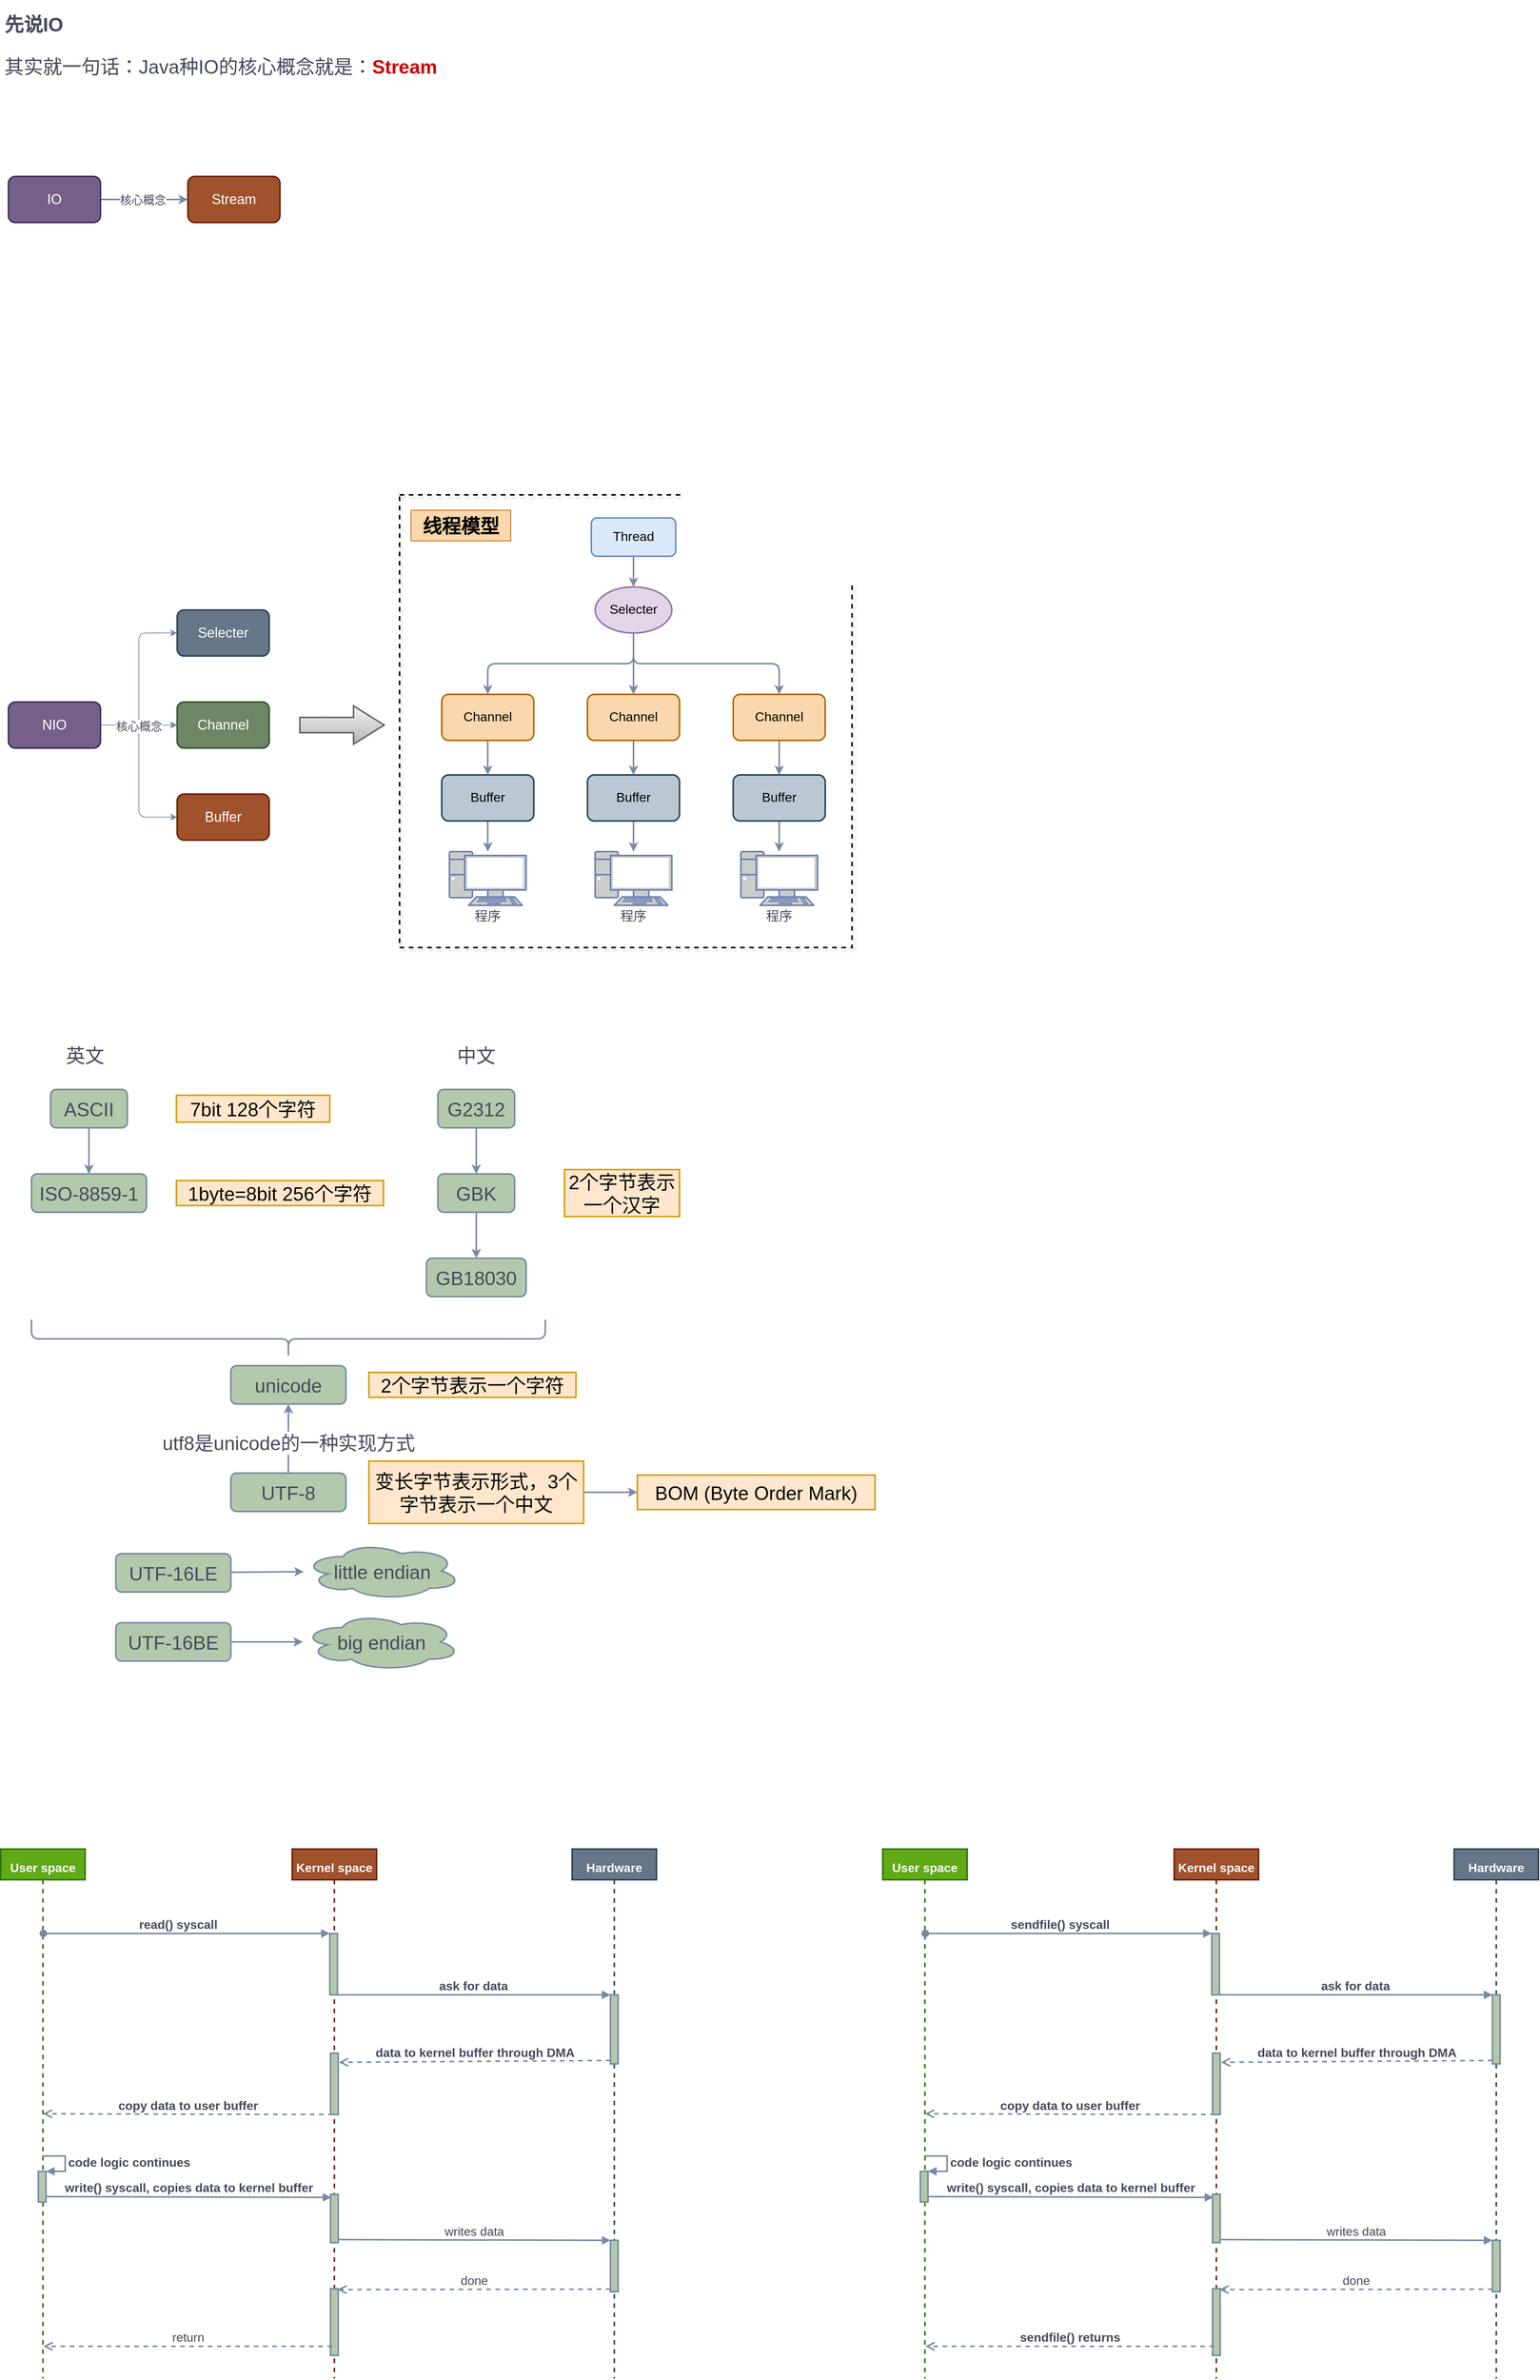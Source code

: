 <mxfile version="20.0.3" type="github">
  <diagram id="w9VmHyPrltCmEC7dtd8x" name="Page-1">
    <mxGraphModel dx="1422" dy="2042" grid="1" gridSize="10" guides="1" tooltips="1" connect="1" arrows="1" fold="1" page="1" pageScale="1" pageWidth="827" pageHeight="1169" math="0" shadow="0">
      <root>
        <mxCell id="0" />
        <mxCell id="1" parent="0" />
        <mxCell id="HTLwkOk4kgGoiY-0BRzB-1" value="&lt;h1 style=&quot;font-size: 25px;&quot;&gt;先说IO&lt;/h1&gt;&lt;p style=&quot;font-size: 25px;&quot;&gt;其实就一句话：Java种IO的核心概念就是：&lt;b style=&quot;&quot;&gt;&lt;font color=&quot;#cc0000&quot;&gt;Stream&lt;/font&gt;&lt;/b&gt;&lt;/p&gt;" style="text;html=1;strokeColor=none;fillColor=none;spacing=5;spacingTop=-20;whiteSpace=wrap;overflow=hidden;rounded=0;fontSize=25;fontColor=#46495D;" vertex="1" parent="1">
          <mxGeometry x="50" y="-50" width="650" height="130" as="geometry" />
        </mxCell>
        <mxCell id="HTLwkOk4kgGoiY-0BRzB-18" value="" style="edgeStyle=orthogonalEdgeStyle;curved=0;rounded=1;sketch=0;orthogonalLoop=1;jettySize=auto;html=1;fontColor=#46495D;strokeColor=#788AA3;fillColor=#B2C9AB;fontSize=18;fontStyle=0" edge="1" parent="1" source="HTLwkOk4kgGoiY-0BRzB-16" target="HTLwkOk4kgGoiY-0BRzB-17">
          <mxGeometry relative="1" as="geometry" />
        </mxCell>
        <mxCell id="HTLwkOk4kgGoiY-0BRzB-20" value="" style="edgeStyle=orthogonalEdgeStyle;curved=0;rounded=1;sketch=0;orthogonalLoop=1;jettySize=auto;html=1;fontColor=#46495D;strokeColor=#788AA3;fillColor=#B2C9AB;fontSize=18;fontStyle=0" edge="1" parent="1" source="HTLwkOk4kgGoiY-0BRzB-16" target="HTLwkOk4kgGoiY-0BRzB-19">
          <mxGeometry relative="1" as="geometry" />
        </mxCell>
        <mxCell id="HTLwkOk4kgGoiY-0BRzB-23" style="edgeStyle=orthogonalEdgeStyle;curved=0;rounded=1;sketch=0;orthogonalLoop=1;jettySize=auto;html=1;exitX=1;exitY=0.5;exitDx=0;exitDy=0;entryX=0;entryY=0.5;entryDx=0;entryDy=0;fontColor=#46495D;strokeColor=#788AA3;fillColor=#B2C9AB;fontSize=18;fontStyle=0" edge="1" parent="1" source="HTLwkOk4kgGoiY-0BRzB-16" target="HTLwkOk4kgGoiY-0BRzB-22">
          <mxGeometry relative="1" as="geometry" />
        </mxCell>
        <mxCell id="HTLwkOk4kgGoiY-0BRzB-24" style="edgeStyle=orthogonalEdgeStyle;curved=0;rounded=1;sketch=0;orthogonalLoop=1;jettySize=auto;html=1;exitX=1;exitY=0.5;exitDx=0;exitDy=0;entryX=0;entryY=0.5;entryDx=0;entryDy=0;fontColor=#46495D;strokeColor=#788AA3;fillColor=#B2C9AB;fontSize=18;fontStyle=0" edge="1" parent="1" source="HTLwkOk4kgGoiY-0BRzB-16" target="HTLwkOk4kgGoiY-0BRzB-21">
          <mxGeometry relative="1" as="geometry" />
        </mxCell>
        <mxCell id="HTLwkOk4kgGoiY-0BRzB-26" value="核心概念" style="edgeLabel;html=1;align=center;verticalAlign=middle;resizable=0;points=[];fontColor=#46495D;fontStyle=0;fontSize=15;" vertex="1" connectable="0" parent="HTLwkOk4kgGoiY-0BRzB-24">
          <mxGeometry x="-0.539" relative="1" as="geometry">
            <mxPoint as="offset" />
          </mxGeometry>
        </mxCell>
        <mxCell id="HTLwkOk4kgGoiY-0BRzB-16" value="NIO" style="rounded=1;whiteSpace=wrap;html=1;shadow=0;glass=0;sketch=0;fontSize=18;strokeColor=#432D57;strokeWidth=2;fillColor=#76608a;fontStyle=0;fontColor=#ffffff;" vertex="1" parent="1">
          <mxGeometry x="60" y="855" width="120" height="60" as="geometry" />
        </mxCell>
        <mxCell id="HTLwkOk4kgGoiY-0BRzB-17" value="NIO" style="rounded=1;whiteSpace=wrap;html=1;shadow=0;glass=0;sketch=0;fontSize=18;fontColor=#46495D;strokeColor=#788AA3;strokeWidth=2;fillColor=#B2C9AB;fontStyle=0" vertex="1" parent="1">
          <mxGeometry x="280" y="855" width="120" height="60" as="geometry" />
        </mxCell>
        <mxCell id="HTLwkOk4kgGoiY-0BRzB-19" value="Channel" style="whiteSpace=wrap;html=1;fontSize=18;fillColor=#6d8764;strokeColor=#3A5431;fontColor=#ffffff;rounded=1;shadow=0;glass=0;sketch=0;strokeWidth=2;fontStyle=0" vertex="1" parent="1">
          <mxGeometry x="280" y="855" width="120" height="60" as="geometry" />
        </mxCell>
        <mxCell id="HTLwkOk4kgGoiY-0BRzB-21" value="Buffer" style="whiteSpace=wrap;html=1;fontSize=18;fillColor=#a0522d;strokeColor=#6D1F00;fontColor=#ffffff;rounded=1;shadow=0;glass=0;sketch=0;strokeWidth=2;fontStyle=0" vertex="1" parent="1">
          <mxGeometry x="280" y="975" width="120" height="60" as="geometry" />
        </mxCell>
        <mxCell id="HTLwkOk4kgGoiY-0BRzB-22" value="Selecter" style="whiteSpace=wrap;html=1;fontSize=18;fillColor=#647687;strokeColor=#314354;fontColor=#ffffff;rounded=1;shadow=0;glass=0;sketch=0;strokeWidth=2;fontStyle=0" vertex="1" parent="1">
          <mxGeometry x="280" y="735" width="120" height="60" as="geometry" />
        </mxCell>
        <mxCell id="HTLwkOk4kgGoiY-0BRzB-34" style="edgeStyle=orthogonalEdgeStyle;curved=0;rounded=1;sketch=0;orthogonalLoop=1;jettySize=auto;html=1;exitX=0.5;exitY=1;exitDx=0;exitDy=0;entryX=0.5;entryY=0;entryDx=0;entryDy=0;fontColor=#46495D;strokeColor=#788AA3;fillColor=#B2C9AB;fontSize=17;strokeWidth=2;" edge="1" parent="1" source="HTLwkOk4kgGoiY-0BRzB-37" target="HTLwkOk4kgGoiY-0BRzB-30">
          <mxGeometry relative="1" as="geometry">
            <mxPoint x="875" y="795" as="sourcePoint" />
          </mxGeometry>
        </mxCell>
        <mxCell id="HTLwkOk4kgGoiY-0BRzB-35" style="edgeStyle=orthogonalEdgeStyle;curved=0;rounded=1;sketch=0;orthogonalLoop=1;jettySize=auto;html=1;exitX=0.5;exitY=1;exitDx=0;exitDy=0;entryX=0.5;entryY=0;entryDx=0;entryDy=0;fontColor=#46495D;strokeColor=#788AA3;fillColor=#B2C9AB;fontSize=17;strokeWidth=2;" edge="1" parent="1" source="HTLwkOk4kgGoiY-0BRzB-37" target="HTLwkOk4kgGoiY-0BRzB-29">
          <mxGeometry relative="1" as="geometry">
            <mxPoint x="875" y="795" as="sourcePoint" />
          </mxGeometry>
        </mxCell>
        <mxCell id="HTLwkOk4kgGoiY-0BRzB-36" style="edgeStyle=orthogonalEdgeStyle;curved=0;rounded=1;sketch=0;orthogonalLoop=1;jettySize=auto;html=1;fontColor=#46495D;strokeColor=#788AA3;fillColor=#B2C9AB;exitX=0.5;exitY=1;exitDx=0;exitDy=0;fontSize=17;strokeWidth=2;" edge="1" parent="1" source="HTLwkOk4kgGoiY-0BRzB-37" target="HTLwkOk4kgGoiY-0BRzB-28">
          <mxGeometry relative="1" as="geometry">
            <mxPoint x="875" y="755" as="sourcePoint" />
            <Array as="points">
              <mxPoint x="875" y="755" />
            </Array>
          </mxGeometry>
        </mxCell>
        <mxCell id="HTLwkOk4kgGoiY-0BRzB-39" style="edgeStyle=orthogonalEdgeStyle;curved=0;rounded=1;sketch=0;orthogonalLoop=1;jettySize=auto;html=1;exitX=0.5;exitY=1;exitDx=0;exitDy=0;entryX=0.5;entryY=0;entryDx=0;entryDy=0;fontSize=17;fontColor=#46495D;strokeColor=#788AA3;fillColor=#B2C9AB;strokeWidth=2;" edge="1" parent="1" source="HTLwkOk4kgGoiY-0BRzB-28" target="HTLwkOk4kgGoiY-0BRzB-32">
          <mxGeometry relative="1" as="geometry" />
        </mxCell>
        <mxCell id="HTLwkOk4kgGoiY-0BRzB-28" value="Channel" style="whiteSpace=wrap;html=1;fontSize=17;fillColor=#fad7ac;strokeColor=#b46504;rounded=1;shadow=0;glass=0;sketch=0;strokeWidth=2;" vertex="1" parent="1">
          <mxGeometry x="815" y="845" width="120" height="60" as="geometry" />
        </mxCell>
        <mxCell id="HTLwkOk4kgGoiY-0BRzB-40" style="edgeStyle=orthogonalEdgeStyle;curved=0;rounded=1;sketch=0;orthogonalLoop=1;jettySize=auto;html=1;exitX=0.5;exitY=1;exitDx=0;exitDy=0;entryX=0.5;entryY=0;entryDx=0;entryDy=0;fontSize=17;fontColor=#46495D;strokeColor=#788AA3;fillColor=#B2C9AB;strokeWidth=2;" edge="1" parent="1" source="HTLwkOk4kgGoiY-0BRzB-29" target="HTLwkOk4kgGoiY-0BRzB-33">
          <mxGeometry relative="1" as="geometry" />
        </mxCell>
        <mxCell id="HTLwkOk4kgGoiY-0BRzB-29" value="Channel" style="whiteSpace=wrap;html=1;fontSize=17;fillColor=#fad7ac;strokeColor=#b46504;rounded=1;shadow=0;glass=0;sketch=0;strokeWidth=2;" vertex="1" parent="1">
          <mxGeometry x="1005" y="845" width="120" height="60" as="geometry" />
        </mxCell>
        <mxCell id="HTLwkOk4kgGoiY-0BRzB-38" style="edgeStyle=orthogonalEdgeStyle;curved=0;rounded=1;sketch=0;orthogonalLoop=1;jettySize=auto;html=1;exitX=0.5;exitY=1;exitDx=0;exitDy=0;fontSize=17;fontColor=#46495D;strokeColor=#788AA3;fillColor=#B2C9AB;strokeWidth=2;" edge="1" parent="1" source="HTLwkOk4kgGoiY-0BRzB-30" target="HTLwkOk4kgGoiY-0BRzB-31">
          <mxGeometry relative="1" as="geometry" />
        </mxCell>
        <mxCell id="HTLwkOk4kgGoiY-0BRzB-30" value="Channel" style="whiteSpace=wrap;html=1;fontSize=17;fillColor=#fad7ac;strokeColor=#b46504;rounded=1;shadow=0;glass=0;sketch=0;strokeWidth=2;" vertex="1" parent="1">
          <mxGeometry x="625" y="845" width="120" height="60" as="geometry" />
        </mxCell>
        <mxCell id="HTLwkOk4kgGoiY-0BRzB-44" value="" style="edgeStyle=orthogonalEdgeStyle;curved=0;rounded=1;sketch=0;orthogonalLoop=1;jettySize=auto;html=1;fontSize=17;fontColor=#46495D;strokeColor=#788AA3;strokeWidth=2;fillColor=#B2C9AB;" edge="1" parent="1" source="HTLwkOk4kgGoiY-0BRzB-31" target="HTLwkOk4kgGoiY-0BRzB-43">
          <mxGeometry relative="1" as="geometry" />
        </mxCell>
        <mxCell id="HTLwkOk4kgGoiY-0BRzB-31" value="Buffer" style="whiteSpace=wrap;html=1;fontSize=17;fillColor=#bac8d3;strokeColor=#23445d;rounded=1;shadow=0;glass=0;sketch=0;strokeWidth=2;" vertex="1" parent="1">
          <mxGeometry x="625" y="950" width="120" height="60" as="geometry" />
        </mxCell>
        <mxCell id="HTLwkOk4kgGoiY-0BRzB-47" value="" style="edgeStyle=orthogonalEdgeStyle;curved=0;rounded=1;sketch=0;orthogonalLoop=1;jettySize=auto;html=1;fontSize=17;fontColor=#46495D;strokeColor=#788AA3;strokeWidth=2;fillColor=#B2C9AB;" edge="1" parent="1" source="HTLwkOk4kgGoiY-0BRzB-32" target="HTLwkOk4kgGoiY-0BRzB-45">
          <mxGeometry relative="1" as="geometry" />
        </mxCell>
        <mxCell id="HTLwkOk4kgGoiY-0BRzB-32" value="Buffer" style="whiteSpace=wrap;html=1;fontSize=17;fillColor=#bac8d3;strokeColor=#23445d;rounded=1;shadow=0;glass=0;sketch=0;strokeWidth=2;" vertex="1" parent="1">
          <mxGeometry x="815" y="950" width="120" height="60" as="geometry" />
        </mxCell>
        <mxCell id="HTLwkOk4kgGoiY-0BRzB-48" value="" style="edgeStyle=orthogonalEdgeStyle;curved=0;rounded=1;sketch=0;orthogonalLoop=1;jettySize=auto;html=1;fontSize=17;fontColor=#46495D;strokeColor=#788AA3;strokeWidth=2;fillColor=#B2C9AB;" edge="1" parent="1" source="HTLwkOk4kgGoiY-0BRzB-33" target="HTLwkOk4kgGoiY-0BRzB-46">
          <mxGeometry relative="1" as="geometry" />
        </mxCell>
        <mxCell id="HTLwkOk4kgGoiY-0BRzB-33" value="Buffer" style="whiteSpace=wrap;html=1;fontSize=17;fillColor=#bac8d3;strokeColor=#23445d;rounded=1;shadow=0;glass=0;sketch=0;strokeWidth=2;" vertex="1" parent="1">
          <mxGeometry x="1005" y="950" width="120" height="60" as="geometry" />
        </mxCell>
        <mxCell id="HTLwkOk4kgGoiY-0BRzB-37" value="Selecter" style="ellipse;whiteSpace=wrap;html=1;rounded=0;sketch=0;strokeColor=#9673a6;fillColor=#e1d5e7;fontSize=17;fontStyle=0;strokeWidth=2;" vertex="1" parent="1">
          <mxGeometry x="825" y="705" width="100" height="60" as="geometry" />
        </mxCell>
        <mxCell id="HTLwkOk4kgGoiY-0BRzB-42" value="" style="edgeStyle=orthogonalEdgeStyle;curved=0;rounded=1;sketch=0;orthogonalLoop=1;jettySize=auto;html=1;fontSize=17;fontColor=#46495D;strokeColor=#788AA3;fillColor=#B2C9AB;strokeWidth=2;" edge="1" parent="1" source="HTLwkOk4kgGoiY-0BRzB-41" target="HTLwkOk4kgGoiY-0BRzB-37">
          <mxGeometry relative="1" as="geometry" />
        </mxCell>
        <mxCell id="HTLwkOk4kgGoiY-0BRzB-41" value="Thread" style="whiteSpace=wrap;html=1;fontSize=17;fillColor=#dae8fc;strokeColor=#6c8ebf;rounded=1;shadow=0;glass=0;sketch=0;strokeWidth=2;" vertex="1" parent="1">
          <mxGeometry x="820" y="615" width="110" height="50" as="geometry" />
        </mxCell>
        <mxCell id="HTLwkOk4kgGoiY-0BRzB-43" value="" style="fontColor=#0066CC;verticalAlign=top;verticalLabelPosition=bottom;labelPosition=center;align=center;html=1;outlineConnect=0;fillColor=#CCCCCC;strokeColor=#6881B3;gradientColor=none;gradientDirection=north;strokeWidth=2;shape=mxgraph.networks.pc;rounded=0;sketch=0;fontSize=17;" vertex="1" parent="1">
          <mxGeometry x="635" y="1050" width="100" height="70" as="geometry" />
        </mxCell>
        <mxCell id="HTLwkOk4kgGoiY-0BRzB-45" value="" style="fontColor=#0066CC;verticalAlign=top;verticalLabelPosition=bottom;labelPosition=center;align=center;html=1;outlineConnect=0;fillColor=#CCCCCC;strokeColor=#6881B3;gradientColor=none;gradientDirection=north;strokeWidth=2;shape=mxgraph.networks.pc;rounded=0;sketch=0;fontSize=17;" vertex="1" parent="1">
          <mxGeometry x="825" y="1050" width="100" height="70" as="geometry" />
        </mxCell>
        <mxCell id="HTLwkOk4kgGoiY-0BRzB-46" value="" style="fontColor=#0066CC;verticalAlign=top;verticalLabelPosition=bottom;labelPosition=center;align=center;html=1;outlineConnect=0;fillColor=#CCCCCC;strokeColor=#6881B3;gradientColor=none;gradientDirection=north;strokeWidth=2;shape=mxgraph.networks.pc;rounded=0;sketch=0;fontSize=17;" vertex="1" parent="1">
          <mxGeometry x="1015" y="1050" width="100" height="70" as="geometry" />
        </mxCell>
        <mxCell id="HTLwkOk4kgGoiY-0BRzB-49" value="程序" style="text;html=1;strokeColor=none;fillColor=none;align=center;verticalAlign=middle;whiteSpace=wrap;rounded=0;sketch=0;fontSize=17;fontColor=#46495D;" vertex="1" parent="1">
          <mxGeometry x="655" y="1120" width="60" height="30" as="geometry" />
        </mxCell>
        <mxCell id="HTLwkOk4kgGoiY-0BRzB-50" value="程序" style="text;html=1;strokeColor=none;fillColor=none;align=center;verticalAlign=middle;whiteSpace=wrap;rounded=0;sketch=0;fontSize=17;fontColor=#46495D;" vertex="1" parent="1">
          <mxGeometry x="845" y="1120" width="60" height="30" as="geometry" />
        </mxCell>
        <mxCell id="HTLwkOk4kgGoiY-0BRzB-51" value="程序" style="text;html=1;strokeColor=none;fillColor=none;align=center;verticalAlign=middle;whiteSpace=wrap;rounded=0;sketch=0;fontSize=17;fontColor=#46495D;" vertex="1" parent="1">
          <mxGeometry x="1035" y="1120" width="60" height="30" as="geometry" />
        </mxCell>
        <mxCell id="HTLwkOk4kgGoiY-0BRzB-55" value="" style="edgeStyle=orthogonalEdgeStyle;curved=0;rounded=1;sketch=0;orthogonalLoop=1;jettySize=auto;html=1;fontSize=15;fontColor=#46495D;strokeColor=#788AA3;strokeWidth=2;fillColor=#B2C9AB;" edge="1" parent="1" source="HTLwkOk4kgGoiY-0BRzB-52" target="HTLwkOk4kgGoiY-0BRzB-54">
          <mxGeometry relative="1" as="geometry" />
        </mxCell>
        <mxCell id="HTLwkOk4kgGoiY-0BRzB-56" value="核心概念" style="edgeLabel;html=1;align=center;verticalAlign=middle;resizable=0;points=[];fontSize=15;fontColor=#46495D;" vertex="1" connectable="0" parent="HTLwkOk4kgGoiY-0BRzB-55">
          <mxGeometry x="-0.26" y="2" relative="1" as="geometry">
            <mxPoint x="13" y="2" as="offset" />
          </mxGeometry>
        </mxCell>
        <mxCell id="HTLwkOk4kgGoiY-0BRzB-52" value="IO" style="rounded=1;whiteSpace=wrap;html=1;shadow=0;glass=0;sketch=0;fontSize=18;strokeColor=#432D57;strokeWidth=2;fillColor=#76608a;fontStyle=0;fontColor=#ffffff;" vertex="1" parent="1">
          <mxGeometry x="60" y="170" width="120" height="60" as="geometry" />
        </mxCell>
        <mxCell id="HTLwkOk4kgGoiY-0BRzB-54" value="Stream" style="rounded=1;whiteSpace=wrap;html=1;shadow=0;glass=0;sketch=0;fontSize=18;strokeColor=#6D1F00;strokeWidth=2;fillColor=#a0522d;fontStyle=0;fontColor=#ffffff;" vertex="1" parent="1">
          <mxGeometry x="294" y="170" width="120" height="60" as="geometry" />
        </mxCell>
        <mxCell id="HTLwkOk4kgGoiY-0BRzB-57" value="" style="whiteSpace=wrap;html=1;aspect=fixed;rounded=0;sketch=0;fontSize=15;strokeWidth=2;fillColor=none;shadow=1;dashed=1;" vertex="1" parent="1">
          <mxGeometry x="570" y="585" width="590" height="590" as="geometry" />
        </mxCell>
        <mxCell id="HTLwkOk4kgGoiY-0BRzB-58" value="线程模型" style="text;html=1;strokeColor=#b46504;fillColor=#fad7ac;align=center;verticalAlign=middle;whiteSpace=wrap;rounded=0;shadow=0;sketch=0;fontSize=25;fontStyle=1" vertex="1" parent="1">
          <mxGeometry x="585" y="605" width="130" height="40" as="geometry" />
        </mxCell>
        <mxCell id="HTLwkOk4kgGoiY-0BRzB-61" value="" style="verticalLabelPosition=bottom;verticalAlign=top;html=1;strokeWidth=2;shape=mxgraph.arrows2.arrow;dy=0.6;dx=40;notch=0;rounded=0;shadow=0;sketch=0;fontSize=25;fillColor=#f5f5f5;strokeColor=#666666;gradientColor=#b3b3b3;" vertex="1" parent="1">
          <mxGeometry x="440" y="860" width="110" height="50" as="geometry" />
        </mxCell>
        <mxCell id="HTLwkOk4kgGoiY-0BRzB-66" value="" style="edgeStyle=none;rounded=1;sketch=0;orthogonalLoop=1;jettySize=auto;html=1;fontSize=25;fontColor=#46495D;strokeColor=#788AA3;strokeWidth=2;fillColor=#B2C9AB;" edge="1" parent="1" source="HTLwkOk4kgGoiY-0BRzB-64" target="HTLwkOk4kgGoiY-0BRzB-65">
          <mxGeometry relative="1" as="geometry" />
        </mxCell>
        <mxCell id="HTLwkOk4kgGoiY-0BRzB-64" value="ASCII" style="rounded=1;whiteSpace=wrap;html=1;shadow=0;sketch=0;fontSize=25;fontColor=#46495D;strokeColor=#788AA3;strokeWidth=2;fillColor=#B2C9AB;" vertex="1" parent="1">
          <mxGeometry x="115" y="1360" width="100" height="50" as="geometry" />
        </mxCell>
        <mxCell id="HTLwkOk4kgGoiY-0BRzB-65" value="ISO-8859-1" style="rounded=1;whiteSpace=wrap;html=1;shadow=0;sketch=0;fontSize=25;fontColor=#46495D;strokeColor=#788AA3;strokeWidth=2;fillColor=#B2C9AB;" vertex="1" parent="1">
          <mxGeometry x="90" y="1470" width="150" height="50" as="geometry" />
        </mxCell>
        <mxCell id="HTLwkOk4kgGoiY-0BRzB-68" value="7bit 128个字符" style="rounded=0;whiteSpace=wrap;html=1;shadow=0;sketch=0;fontSize=25;strokeColor=#d79b00;strokeWidth=2;fillColor=#ffe6cc;" vertex="1" parent="1">
          <mxGeometry x="279" y="1367.5" width="200" height="35" as="geometry" />
        </mxCell>
        <mxCell id="HTLwkOk4kgGoiY-0BRzB-69" value="1byte=8bit&amp;nbsp;256个字符" style="rounded=0;whiteSpace=wrap;html=1;shadow=0;sketch=0;fontSize=25;strokeColor=#d79b00;strokeWidth=2;fillColor=#ffe6cc;" vertex="1" parent="1">
          <mxGeometry x="279" y="1478.75" width="270" height="32.5" as="geometry" />
        </mxCell>
        <mxCell id="HTLwkOk4kgGoiY-0BRzB-72" value="" style="edgeStyle=none;rounded=1;sketch=0;orthogonalLoop=1;jettySize=auto;html=1;fontSize=25;fontColor=#46495D;strokeColor=#788AA3;strokeWidth=2;fillColor=#B2C9AB;" edge="1" parent="1" source="HTLwkOk4kgGoiY-0BRzB-70" target="HTLwkOk4kgGoiY-0BRzB-71">
          <mxGeometry relative="1" as="geometry" />
        </mxCell>
        <mxCell id="HTLwkOk4kgGoiY-0BRzB-70" value="G2312" style="rounded=1;whiteSpace=wrap;html=1;shadow=0;sketch=0;fontSize=25;fontColor=#46495D;strokeColor=#788AA3;strokeWidth=2;fillColor=#B2C9AB;" vertex="1" parent="1">
          <mxGeometry x="620" y="1360" width="100" height="50" as="geometry" />
        </mxCell>
        <mxCell id="HTLwkOk4kgGoiY-0BRzB-74" value="" style="edgeStyle=none;rounded=1;sketch=0;orthogonalLoop=1;jettySize=auto;html=1;fontSize=25;fontColor=#46495D;strokeColor=#788AA3;strokeWidth=2;fillColor=#B2C9AB;" edge="1" parent="1" source="HTLwkOk4kgGoiY-0BRzB-71" target="HTLwkOk4kgGoiY-0BRzB-73">
          <mxGeometry relative="1" as="geometry" />
        </mxCell>
        <mxCell id="HTLwkOk4kgGoiY-0BRzB-71" value="GBK" style="rounded=1;whiteSpace=wrap;html=1;shadow=0;sketch=0;fontSize=25;fontColor=#46495D;strokeColor=#788AA3;strokeWidth=2;fillColor=#B2C9AB;" vertex="1" parent="1">
          <mxGeometry x="620" y="1470" width="100" height="50" as="geometry" />
        </mxCell>
        <mxCell id="HTLwkOk4kgGoiY-0BRzB-73" value="GB18030" style="rounded=1;whiteSpace=wrap;html=1;shadow=0;sketch=0;fontSize=25;fontColor=#46495D;strokeColor=#788AA3;strokeWidth=2;fillColor=#B2C9AB;" vertex="1" parent="1">
          <mxGeometry x="605" y="1580" width="130" height="50" as="geometry" />
        </mxCell>
        <mxCell id="HTLwkOk4kgGoiY-0BRzB-75" value="英文" style="text;html=1;strokeColor=none;fillColor=none;align=center;verticalAlign=middle;whiteSpace=wrap;rounded=0;shadow=0;sketch=0;fontSize=25;fontColor=#46495D;" vertex="1" parent="1">
          <mxGeometry x="130" y="1300" width="60" height="30" as="geometry" />
        </mxCell>
        <mxCell id="HTLwkOk4kgGoiY-0BRzB-76" value="中文" style="text;html=1;strokeColor=none;fillColor=none;align=center;verticalAlign=middle;whiteSpace=wrap;rounded=0;shadow=0;sketch=0;fontSize=25;fontColor=#46495D;" vertex="1" parent="1">
          <mxGeometry x="640" y="1300" width="60" height="30" as="geometry" />
        </mxCell>
        <mxCell id="HTLwkOk4kgGoiY-0BRzB-77" value="2个字节表示一个汉字" style="rounded=0;whiteSpace=wrap;html=1;shadow=0;sketch=0;fontSize=25;strokeColor=#d79b00;strokeWidth=2;fillColor=#ffe6cc;" vertex="1" parent="1">
          <mxGeometry x="785" y="1464.38" width="150" height="61.25" as="geometry" />
        </mxCell>
        <mxCell id="HTLwkOk4kgGoiY-0BRzB-78" value="" style="shape=curlyBracket;whiteSpace=wrap;html=1;rounded=1;flipH=1;shadow=0;sketch=0;fontSize=25;fontColor=#46495D;strokeColor=#788AA3;strokeWidth=2;fillColor=#B2C9AB;rotation=90;size=0.5;" vertex="1" parent="1">
          <mxGeometry x="400" y="1350" width="50" height="670" as="geometry" />
        </mxCell>
        <mxCell id="HTLwkOk4kgGoiY-0BRzB-79" value="unicode" style="rounded=1;whiteSpace=wrap;html=1;shadow=0;sketch=0;fontSize=25;fontColor=#46495D;strokeColor=#788AA3;strokeWidth=2;fillColor=#B2C9AB;" vertex="1" parent="1">
          <mxGeometry x="350" y="1720" width="150" height="50" as="geometry" />
        </mxCell>
        <mxCell id="HTLwkOk4kgGoiY-0BRzB-80" value="2个字节表示一个字符" style="rounded=0;whiteSpace=wrap;html=1;shadow=0;sketch=0;fontSize=25;strokeColor=#d79b00;strokeWidth=2;fillColor=#ffe6cc;" vertex="1" parent="1">
          <mxGeometry x="530" y="1728.75" width="270" height="32.5" as="geometry" />
        </mxCell>
        <mxCell id="HTLwkOk4kgGoiY-0BRzB-82" value="" style="edgeStyle=none;rounded=1;sketch=0;orthogonalLoop=1;jettySize=auto;html=1;fontSize=25;fontColor=#46495D;strokeColor=#788AA3;strokeWidth=2;fillColor=#B2C9AB;" edge="1" parent="1" source="HTLwkOk4kgGoiY-0BRzB-81" target="HTLwkOk4kgGoiY-0BRzB-79">
          <mxGeometry relative="1" as="geometry" />
        </mxCell>
        <mxCell id="HTLwkOk4kgGoiY-0BRzB-83" value="utf8是unicode的一种实现方式" style="edgeLabel;html=1;align=center;verticalAlign=middle;resizable=0;points=[];fontSize=25;fontColor=#46495D;" vertex="1" connectable="0" parent="HTLwkOk4kgGoiY-0BRzB-82">
          <mxGeometry x="-0.286" y="2" relative="1" as="geometry">
            <mxPoint x="2" y="-8" as="offset" />
          </mxGeometry>
        </mxCell>
        <mxCell id="HTLwkOk4kgGoiY-0BRzB-81" value="UTF-8" style="rounded=1;whiteSpace=wrap;html=1;shadow=0;sketch=0;fontSize=25;fontColor=#46495D;strokeColor=#788AA3;strokeWidth=2;fillColor=#B2C9AB;" vertex="1" parent="1">
          <mxGeometry x="350" y="1860" width="150" height="50" as="geometry" />
        </mxCell>
        <mxCell id="HTLwkOk4kgGoiY-0BRzB-87" value="" style="edgeStyle=none;rounded=1;sketch=0;orthogonalLoop=1;jettySize=auto;html=1;fontSize=25;fontColor=#46495D;strokeColor=#788AA3;strokeWidth=2;fillColor=#B2C9AB;" edge="1" parent="1" source="HTLwkOk4kgGoiY-0BRzB-84" target="HTLwkOk4kgGoiY-0BRzB-86">
          <mxGeometry relative="1" as="geometry" />
        </mxCell>
        <mxCell id="HTLwkOk4kgGoiY-0BRzB-84" value="UTF-16LE" style="rounded=1;whiteSpace=wrap;html=1;shadow=0;sketch=0;fontSize=25;fontColor=#46495D;strokeColor=#788AA3;strokeWidth=2;fillColor=#B2C9AB;" vertex="1" parent="1">
          <mxGeometry x="200" y="1965" width="150" height="50" as="geometry" />
        </mxCell>
        <mxCell id="HTLwkOk4kgGoiY-0BRzB-89" value="" style="edgeStyle=none;rounded=1;sketch=0;orthogonalLoop=1;jettySize=auto;html=1;fontSize=25;fontColor=#46495D;strokeColor=#788AA3;strokeWidth=2;fillColor=#B2C9AB;" edge="1" parent="1" source="HTLwkOk4kgGoiY-0BRzB-85" target="HTLwkOk4kgGoiY-0BRzB-88">
          <mxGeometry relative="1" as="geometry" />
        </mxCell>
        <mxCell id="HTLwkOk4kgGoiY-0BRzB-85" value="UTF-16BE" style="rounded=1;whiteSpace=wrap;html=1;shadow=0;sketch=0;fontSize=25;fontColor=#46495D;strokeColor=#788AA3;strokeWidth=2;fillColor=#B2C9AB;" vertex="1" parent="1">
          <mxGeometry x="200" y="2055" width="150" height="50" as="geometry" />
        </mxCell>
        <mxCell id="HTLwkOk4kgGoiY-0BRzB-86" value="little endian" style="ellipse;shape=cloud;whiteSpace=wrap;html=1;fontSize=25;fillColor=#B2C9AB;strokeColor=#788AA3;fontColor=#46495D;rounded=1;shadow=0;sketch=0;strokeWidth=2;" vertex="1" parent="1">
          <mxGeometry x="445" y="1950" width="205" height="75" as="geometry" />
        </mxCell>
        <mxCell id="HTLwkOk4kgGoiY-0BRzB-88" value="big endian" style="ellipse;shape=cloud;whiteSpace=wrap;html=1;fontSize=25;fillColor=#B2C9AB;strokeColor=#788AA3;fontColor=#46495D;rounded=1;shadow=0;sketch=0;strokeWidth=2;" vertex="1" parent="1">
          <mxGeometry x="444" y="2042.5" width="205" height="75" as="geometry" />
        </mxCell>
        <mxCell id="HTLwkOk4kgGoiY-0BRzB-94" value="" style="edgeStyle=none;rounded=1;sketch=0;orthogonalLoop=1;jettySize=auto;html=1;fontSize=25;fontColor=#46495D;strokeColor=#788AA3;strokeWidth=2;fillColor=#B2C9AB;" edge="1" parent="1" source="HTLwkOk4kgGoiY-0BRzB-92" target="HTLwkOk4kgGoiY-0BRzB-93">
          <mxGeometry relative="1" as="geometry" />
        </mxCell>
        <mxCell id="HTLwkOk4kgGoiY-0BRzB-92" value="变长字节表示形式，3个字节表示一个中文" style="rounded=0;whiteSpace=wrap;html=1;shadow=0;sketch=0;fontSize=25;strokeColor=#d79b00;strokeWidth=2;fillColor=#ffe6cc;" vertex="1" parent="1">
          <mxGeometry x="530" y="1844.38" width="280" height="81.25" as="geometry" />
        </mxCell>
        <mxCell id="HTLwkOk4kgGoiY-0BRzB-93" value="BOM (Byte Order Mark)" style="whiteSpace=wrap;html=1;fontSize=25;fillColor=#ffe6cc;strokeColor=#d79b00;rounded=0;shadow=0;sketch=0;strokeWidth=2;" vertex="1" parent="1">
          <mxGeometry x="880" y="1862.5" width="310" height="44.99" as="geometry" />
        </mxCell>
        <mxCell id="HTLwkOk4kgGoiY-0BRzB-95" value="&lt;font style=&quot;font-size: 16px;&quot;&gt;&lt;b&gt;User&amp;nbsp;space&lt;/b&gt;&lt;/font&gt;" style="shape=umlLifeline;perimeter=lifelinePerimeter;whiteSpace=wrap;html=1;container=1;collapsible=0;recursiveResize=0;outlineConnect=0;rounded=0;shadow=0;sketch=0;fontSize=25;fontColor=#ffffff;strokeColor=#2D7600;strokeWidth=2;fillColor=#60a917;align=center;" vertex="1" parent="1">
          <mxGeometry x="50" y="2350" width="110" height="690" as="geometry" />
        </mxCell>
        <mxCell id="HTLwkOk4kgGoiY-0BRzB-117" value="" style="html=1;points=[];perimeter=orthogonalPerimeter;rounded=0;shadow=0;sketch=0;fontSize=16;fontColor=#46495D;strokeColor=#788AA3;strokeWidth=2;fillColor=#B2C9AB;" vertex="1" parent="HTLwkOk4kgGoiY-0BRzB-95">
          <mxGeometry x="49" y="420" width="10" height="40" as="geometry" />
        </mxCell>
        <mxCell id="HTLwkOk4kgGoiY-0BRzB-118" value="&lt;b&gt;code logic continues&lt;/b&gt;" style="edgeStyle=orthogonalEdgeStyle;html=1;align=left;spacingLeft=2;endArrow=block;rounded=0;entryX=1;entryY=0;sketch=0;fontSize=16;fontColor=#46495D;strokeColor=#788AA3;strokeWidth=2;fillColor=#B2C9AB;" edge="1" parent="HTLwkOk4kgGoiY-0BRzB-95">
          <mxGeometry relative="1" as="geometry">
            <mxPoint x="54" y="400" as="sourcePoint" />
            <Array as="points">
              <mxPoint x="84" y="400" />
            </Array>
            <mxPoint x="59" y="420" as="targetPoint" />
          </mxGeometry>
        </mxCell>
        <mxCell id="HTLwkOk4kgGoiY-0BRzB-96" value="&lt;font style=&quot;font-size: 16px;&quot;&gt;&lt;b&gt;Kernel space&lt;/b&gt;&lt;/font&gt;" style="shape=umlLifeline;perimeter=lifelinePerimeter;whiteSpace=wrap;html=1;container=1;collapsible=0;recursiveResize=0;outlineConnect=0;rounded=0;shadow=0;sketch=0;fontSize=25;fontColor=#ffffff;strokeColor=#6D1F00;strokeWidth=2;fillColor=#a0522d;align=center;" vertex="1" parent="1">
          <mxGeometry x="430" y="2350" width="110" height="690" as="geometry" />
        </mxCell>
        <mxCell id="HTLwkOk4kgGoiY-0BRzB-98" value="" style="html=1;points=[];perimeter=orthogonalPerimeter;rounded=0;shadow=0;sketch=0;fontSize=16;fontColor=#46495D;strokeColor=#788AA3;strokeWidth=2;fillColor=#B2C9AB;" vertex="1" parent="HTLwkOk4kgGoiY-0BRzB-96">
          <mxGeometry x="49" y="110" width="10" height="80" as="geometry" />
        </mxCell>
        <mxCell id="HTLwkOk4kgGoiY-0BRzB-112" value="" style="html=1;points=[];perimeter=orthogonalPerimeter;rounded=0;shadow=0;sketch=0;fontSize=16;fontColor=#46495D;strokeColor=#788AA3;strokeWidth=2;fillColor=#B2C9AB;" vertex="1" parent="HTLwkOk4kgGoiY-0BRzB-96">
          <mxGeometry x="50" y="266" width="10" height="80" as="geometry" />
        </mxCell>
        <mxCell id="HTLwkOk4kgGoiY-0BRzB-121" value="" style="html=1;points=[];perimeter=orthogonalPerimeter;rounded=0;shadow=0;sketch=0;fontSize=16;fontColor=#46495D;strokeColor=#788AA3;strokeWidth=2;fillColor=#B2C9AB;" vertex="1" parent="HTLwkOk4kgGoiY-0BRzB-96">
          <mxGeometry x="50" y="450" width="10" height="63" as="geometry" />
        </mxCell>
        <mxCell id="HTLwkOk4kgGoiY-0BRzB-125" value="" style="html=1;points=[];perimeter=orthogonalPerimeter;rounded=0;shadow=0;sketch=0;fontSize=16;fontColor=#46495D;strokeColor=#788AA3;strokeWidth=2;fillColor=#B2C9AB;" vertex="1" parent="HTLwkOk4kgGoiY-0BRzB-96">
          <mxGeometry x="50" y="573" width="10" height="87" as="geometry" />
        </mxCell>
        <mxCell id="HTLwkOk4kgGoiY-0BRzB-97" value="&lt;font style=&quot;font-size: 16px;&quot;&gt;&lt;b&gt;Hardware&lt;/b&gt;&lt;/font&gt;" style="shape=umlLifeline;perimeter=lifelinePerimeter;whiteSpace=wrap;html=1;container=1;collapsible=0;recursiveResize=0;outlineConnect=0;rounded=0;shadow=0;sketch=0;fontSize=25;fontColor=#ffffff;strokeColor=#314354;strokeWidth=2;fillColor=#647687;align=center;" vertex="1" parent="1">
          <mxGeometry x="795" y="2350" width="110" height="690" as="geometry" />
        </mxCell>
        <mxCell id="HTLwkOk4kgGoiY-0BRzB-107" value="" style="html=1;points=[];perimeter=orthogonalPerimeter;rounded=0;shadow=0;sketch=0;fontSize=16;fontColor=#46495D;strokeColor=#788AA3;strokeWidth=2;fillColor=#B2C9AB;" vertex="1" parent="HTLwkOk4kgGoiY-0BRzB-97">
          <mxGeometry x="50" y="190" width="10" height="90" as="geometry" />
        </mxCell>
        <mxCell id="HTLwkOk4kgGoiY-0BRzB-122" value="" style="html=1;points=[];perimeter=orthogonalPerimeter;rounded=0;shadow=0;sketch=0;fontSize=16;fontColor=#46495D;strokeColor=#788AA3;strokeWidth=2;fillColor=#B2C9AB;" vertex="1" parent="HTLwkOk4kgGoiY-0BRzB-97">
          <mxGeometry x="50" y="510" width="10" height="67" as="geometry" />
        </mxCell>
        <mxCell id="HTLwkOk4kgGoiY-0BRzB-99" value="&lt;b&gt;read() syscall&lt;/b&gt;" style="html=1;verticalAlign=bottom;startArrow=oval;endArrow=block;startSize=8;rounded=1;sketch=0;fontSize=16;fontColor=#46495D;strokeColor=#788AA3;strokeWidth=2;fillColor=#B2C9AB;" edge="1" target="HTLwkOk4kgGoiY-0BRzB-98" parent="1" source="HTLwkOk4kgGoiY-0BRzB-95">
          <mxGeometry x="-0.062" relative="1" as="geometry">
            <mxPoint x="349" y="2460" as="sourcePoint" />
            <Array as="points">
              <mxPoint x="290" y="2460" />
            </Array>
            <mxPoint as="offset" />
          </mxGeometry>
        </mxCell>
        <mxCell id="HTLwkOk4kgGoiY-0BRzB-108" value="&lt;b&gt;ask for data&lt;/b&gt;" style="html=1;verticalAlign=bottom;endArrow=block;entryX=0;entryY=0;rounded=1;sketch=0;fontSize=16;fontColor=#46495D;strokeColor=#788AA3;strokeWidth=2;fillColor=#B2C9AB;" edge="1" target="HTLwkOk4kgGoiY-0BRzB-107" parent="1" source="HTLwkOk4kgGoiY-0BRzB-96">
          <mxGeometry relative="1" as="geometry">
            <mxPoint x="550" y="2540" as="sourcePoint" />
          </mxGeometry>
        </mxCell>
        <mxCell id="HTLwkOk4kgGoiY-0BRzB-109" value="&lt;b&gt;data to kernel buffer through DMA&lt;/b&gt;" style="html=1;verticalAlign=bottom;endArrow=open;dashed=1;endSize=8;exitX=0;exitY=0.95;rounded=1;sketch=0;fontSize=16;fontColor=#46495D;strokeColor=#788AA3;strokeWidth=2;fillColor=#B2C9AB;entryX=1.1;entryY=0.15;entryDx=0;entryDy=0;entryPerimeter=0;" edge="1" source="HTLwkOk4kgGoiY-0BRzB-107" parent="1" target="HTLwkOk4kgGoiY-0BRzB-112">
          <mxGeometry relative="1" as="geometry">
            <mxPoint x="500" y="2620" as="targetPoint" />
          </mxGeometry>
        </mxCell>
        <mxCell id="HTLwkOk4kgGoiY-0BRzB-114" value="&lt;b&gt;copy data to user buffer&lt;/b&gt;" style="html=1;verticalAlign=bottom;endArrow=open;dashed=1;endSize=8;rounded=1;sketch=0;fontSize=16;fontColor=#46495D;strokeColor=#788AA3;strokeWidth=2;fillColor=#B2C9AB;exitX=0.3;exitY=1;exitDx=0;exitDy=0;exitPerimeter=0;" edge="1" parent="1" source="HTLwkOk4kgGoiY-0BRzB-112">
          <mxGeometry relative="1" as="geometry">
            <mxPoint x="410" y="2695" as="sourcePoint" />
            <mxPoint x="105" y="2695" as="targetPoint" />
          </mxGeometry>
        </mxCell>
        <mxCell id="HTLwkOk4kgGoiY-0BRzB-120" value="&lt;b&gt;write() syscall, copies data to kernel buffer&lt;/b&gt;" style="html=1;verticalAlign=bottom;endArrow=block;rounded=1;sketch=0;fontSize=16;fontColor=#46495D;strokeColor=#788AA3;strokeWidth=2;fillColor=#B2C9AB;exitX=1.1;exitY=0.825;exitDx=0;exitDy=0;exitPerimeter=0;entryX=0.1;entryY=0.063;entryDx=0;entryDy=0;entryPerimeter=0;" edge="1" parent="1" source="HTLwkOk4kgGoiY-0BRzB-117" target="HTLwkOk4kgGoiY-0BRzB-121">
          <mxGeometry width="80" relative="1" as="geometry">
            <mxPoint x="180" y="2840" as="sourcePoint" />
            <mxPoint x="450" y="2810" as="targetPoint" />
          </mxGeometry>
        </mxCell>
        <mxCell id="HTLwkOk4kgGoiY-0BRzB-123" value="writes data" style="html=1;verticalAlign=bottom;endArrow=block;entryX=0;entryY=0;rounded=1;sketch=0;fontSize=16;fontColor=#46495D;strokeColor=#788AA3;strokeWidth=2;fillColor=#B2C9AB;exitX=0.9;exitY=0.937;exitDx=0;exitDy=0;exitPerimeter=0;" edge="1" target="HTLwkOk4kgGoiY-0BRzB-122" parent="1" source="HTLwkOk4kgGoiY-0BRzB-121">
          <mxGeometry relative="1" as="geometry">
            <mxPoint x="510" y="2860" as="sourcePoint" />
          </mxGeometry>
        </mxCell>
        <mxCell id="HTLwkOk4kgGoiY-0BRzB-124" value="done" style="html=1;verticalAlign=bottom;endArrow=open;dashed=1;endSize=8;exitX=0;exitY=0.95;rounded=1;sketch=0;fontSize=16;fontColor=#46495D;strokeColor=#788AA3;strokeWidth=2;fillColor=#B2C9AB;entryX=0.9;entryY=0.013;entryDx=0;entryDy=0;entryPerimeter=0;" edge="1" source="HTLwkOk4kgGoiY-0BRzB-122" parent="1" target="HTLwkOk4kgGoiY-0BRzB-125">
          <mxGeometry relative="1" as="geometry">
            <mxPoint x="490" y="2939" as="targetPoint" />
          </mxGeometry>
        </mxCell>
        <mxCell id="HTLwkOk4kgGoiY-0BRzB-126" value="return" style="html=1;verticalAlign=bottom;endArrow=open;dashed=1;endSize=8;rounded=1;sketch=0;fontSize=16;fontColor=#46495D;strokeColor=#788AA3;strokeWidth=2;fillColor=#B2C9AB;exitX=0.2;exitY=0.863;exitDx=0;exitDy=0;exitPerimeter=0;" edge="1" parent="1" source="HTLwkOk4kgGoiY-0BRzB-125" target="HTLwkOk4kgGoiY-0BRzB-95">
          <mxGeometry relative="1" as="geometry">
            <mxPoint x="440" y="2990" as="sourcePoint" />
            <mxPoint x="360" y="2990" as="targetPoint" />
          </mxGeometry>
        </mxCell>
        <mxCell id="HTLwkOk4kgGoiY-0BRzB-127" value="&lt;font style=&quot;font-size: 16px;&quot;&gt;&lt;b&gt;User&amp;nbsp;space&lt;/b&gt;&lt;/font&gt;" style="shape=umlLifeline;perimeter=lifelinePerimeter;whiteSpace=wrap;html=1;container=1;collapsible=0;recursiveResize=0;outlineConnect=0;rounded=0;shadow=0;sketch=0;fontSize=25;fontColor=#ffffff;strokeColor=#2D7600;strokeWidth=2;fillColor=#60a917;align=center;" vertex="1" parent="1">
          <mxGeometry x="1200" y="2350" width="110" height="690" as="geometry" />
        </mxCell>
        <mxCell id="HTLwkOk4kgGoiY-0BRzB-128" value="" style="html=1;points=[];perimeter=orthogonalPerimeter;rounded=0;shadow=0;sketch=0;fontSize=16;fontColor=#46495D;strokeColor=#788AA3;strokeWidth=2;fillColor=#B2C9AB;" vertex="1" parent="HTLwkOk4kgGoiY-0BRzB-127">
          <mxGeometry x="49" y="420" width="10" height="40" as="geometry" />
        </mxCell>
        <mxCell id="HTLwkOk4kgGoiY-0BRzB-129" value="&lt;b&gt;code logic continues&lt;/b&gt;" style="edgeStyle=orthogonalEdgeStyle;html=1;align=left;spacingLeft=2;endArrow=block;rounded=0;entryX=1;entryY=0;sketch=0;fontSize=16;fontColor=#46495D;strokeColor=#788AA3;strokeWidth=2;fillColor=#B2C9AB;" edge="1" parent="HTLwkOk4kgGoiY-0BRzB-127">
          <mxGeometry relative="1" as="geometry">
            <mxPoint x="54" y="400" as="sourcePoint" />
            <Array as="points">
              <mxPoint x="84" y="400" />
            </Array>
            <mxPoint x="59" y="420" as="targetPoint" />
          </mxGeometry>
        </mxCell>
        <mxCell id="HTLwkOk4kgGoiY-0BRzB-130" value="&lt;font style=&quot;font-size: 16px;&quot;&gt;&lt;b&gt;Kernel space&lt;/b&gt;&lt;/font&gt;" style="shape=umlLifeline;perimeter=lifelinePerimeter;whiteSpace=wrap;html=1;container=1;collapsible=0;recursiveResize=0;outlineConnect=0;rounded=0;shadow=0;sketch=0;fontSize=25;fontColor=#ffffff;strokeColor=#6D1F00;strokeWidth=2;fillColor=#a0522d;align=center;" vertex="1" parent="1">
          <mxGeometry x="1580" y="2350" width="110" height="690" as="geometry" />
        </mxCell>
        <mxCell id="HTLwkOk4kgGoiY-0BRzB-131" value="" style="html=1;points=[];perimeter=orthogonalPerimeter;rounded=0;shadow=0;sketch=0;fontSize=16;fontColor=#46495D;strokeColor=#788AA3;strokeWidth=2;fillColor=#B2C9AB;" vertex="1" parent="HTLwkOk4kgGoiY-0BRzB-130">
          <mxGeometry x="49" y="110" width="10" height="80" as="geometry" />
        </mxCell>
        <mxCell id="HTLwkOk4kgGoiY-0BRzB-132" value="" style="html=1;points=[];perimeter=orthogonalPerimeter;rounded=0;shadow=0;sketch=0;fontSize=16;fontColor=#46495D;strokeColor=#788AA3;strokeWidth=2;fillColor=#B2C9AB;" vertex="1" parent="HTLwkOk4kgGoiY-0BRzB-130">
          <mxGeometry x="50" y="266" width="10" height="80" as="geometry" />
        </mxCell>
        <mxCell id="HTLwkOk4kgGoiY-0BRzB-133" value="" style="html=1;points=[];perimeter=orthogonalPerimeter;rounded=0;shadow=0;sketch=0;fontSize=16;fontColor=#46495D;strokeColor=#788AA3;strokeWidth=2;fillColor=#B2C9AB;" vertex="1" parent="HTLwkOk4kgGoiY-0BRzB-130">
          <mxGeometry x="50" y="450" width="10" height="63" as="geometry" />
        </mxCell>
        <mxCell id="HTLwkOk4kgGoiY-0BRzB-134" value="" style="html=1;points=[];perimeter=orthogonalPerimeter;rounded=0;shadow=0;sketch=0;fontSize=16;fontColor=#46495D;strokeColor=#788AA3;strokeWidth=2;fillColor=#B2C9AB;" vertex="1" parent="HTLwkOk4kgGoiY-0BRzB-130">
          <mxGeometry x="50" y="573" width="10" height="87" as="geometry" />
        </mxCell>
        <mxCell id="HTLwkOk4kgGoiY-0BRzB-135" value="&lt;font style=&quot;font-size: 16px;&quot;&gt;&lt;b&gt;Hardware&lt;/b&gt;&lt;/font&gt;" style="shape=umlLifeline;perimeter=lifelinePerimeter;whiteSpace=wrap;html=1;container=1;collapsible=0;recursiveResize=0;outlineConnect=0;rounded=0;shadow=0;sketch=0;fontSize=25;fontColor=#ffffff;strokeColor=#314354;strokeWidth=2;fillColor=#647687;align=center;" vertex="1" parent="1">
          <mxGeometry x="1945" y="2350" width="110" height="690" as="geometry" />
        </mxCell>
        <mxCell id="HTLwkOk4kgGoiY-0BRzB-136" value="" style="html=1;points=[];perimeter=orthogonalPerimeter;rounded=0;shadow=0;sketch=0;fontSize=16;fontColor=#46495D;strokeColor=#788AA3;strokeWidth=2;fillColor=#B2C9AB;" vertex="1" parent="HTLwkOk4kgGoiY-0BRzB-135">
          <mxGeometry x="50" y="190" width="10" height="90" as="geometry" />
        </mxCell>
        <mxCell id="HTLwkOk4kgGoiY-0BRzB-137" value="" style="html=1;points=[];perimeter=orthogonalPerimeter;rounded=0;shadow=0;sketch=0;fontSize=16;fontColor=#46495D;strokeColor=#788AA3;strokeWidth=2;fillColor=#B2C9AB;" vertex="1" parent="HTLwkOk4kgGoiY-0BRzB-135">
          <mxGeometry x="50" y="510" width="10" height="67" as="geometry" />
        </mxCell>
        <mxCell id="HTLwkOk4kgGoiY-0BRzB-138" value="&lt;b&gt;sendfile() syscall&lt;/b&gt;" style="html=1;verticalAlign=bottom;startArrow=oval;endArrow=block;startSize=8;rounded=1;sketch=0;fontSize=16;fontColor=#46495D;strokeColor=#788AA3;strokeWidth=2;fillColor=#B2C9AB;" edge="1" parent="1" source="HTLwkOk4kgGoiY-0BRzB-127" target="HTLwkOk4kgGoiY-0BRzB-131">
          <mxGeometry x="-0.062" relative="1" as="geometry">
            <mxPoint x="1499" y="2460" as="sourcePoint" />
            <Array as="points">
              <mxPoint x="1440" y="2460" />
            </Array>
            <mxPoint as="offset" />
          </mxGeometry>
        </mxCell>
        <mxCell id="HTLwkOk4kgGoiY-0BRzB-139" value="&lt;b&gt;ask for data&lt;/b&gt;" style="html=1;verticalAlign=bottom;endArrow=block;entryX=0;entryY=0;rounded=1;sketch=0;fontSize=16;fontColor=#46495D;strokeColor=#788AA3;strokeWidth=2;fillColor=#B2C9AB;" edge="1" parent="1" source="HTLwkOk4kgGoiY-0BRzB-130" target="HTLwkOk4kgGoiY-0BRzB-136">
          <mxGeometry relative="1" as="geometry">
            <mxPoint x="1700" y="2540" as="sourcePoint" />
          </mxGeometry>
        </mxCell>
        <mxCell id="HTLwkOk4kgGoiY-0BRzB-140" value="&lt;b&gt;data to kernel buffer through DMA&lt;/b&gt;" style="html=1;verticalAlign=bottom;endArrow=open;dashed=1;endSize=8;exitX=0;exitY=0.95;rounded=1;sketch=0;fontSize=16;fontColor=#46495D;strokeColor=#788AA3;strokeWidth=2;fillColor=#B2C9AB;entryX=1.1;entryY=0.15;entryDx=0;entryDy=0;entryPerimeter=0;" edge="1" parent="1" source="HTLwkOk4kgGoiY-0BRzB-136" target="HTLwkOk4kgGoiY-0BRzB-132">
          <mxGeometry relative="1" as="geometry">
            <mxPoint x="1650" y="2620" as="targetPoint" />
          </mxGeometry>
        </mxCell>
        <mxCell id="HTLwkOk4kgGoiY-0BRzB-141" value="&lt;b&gt;copy data to user buffer&lt;/b&gt;" style="html=1;verticalAlign=bottom;endArrow=open;dashed=1;endSize=8;rounded=1;sketch=0;fontSize=16;fontColor=#46495D;strokeColor=#788AA3;strokeWidth=2;fillColor=#B2C9AB;exitX=0.3;exitY=1;exitDx=0;exitDy=0;exitPerimeter=0;" edge="1" parent="1" source="HTLwkOk4kgGoiY-0BRzB-132">
          <mxGeometry relative="1" as="geometry">
            <mxPoint x="1560" y="2695" as="sourcePoint" />
            <mxPoint x="1255" y="2695" as="targetPoint" />
          </mxGeometry>
        </mxCell>
        <mxCell id="HTLwkOk4kgGoiY-0BRzB-142" value="&lt;b&gt;write() syscall, copies data to kernel buffer&lt;/b&gt;" style="html=1;verticalAlign=bottom;endArrow=block;rounded=1;sketch=0;fontSize=16;fontColor=#46495D;strokeColor=#788AA3;strokeWidth=2;fillColor=#B2C9AB;exitX=1.1;exitY=0.825;exitDx=0;exitDy=0;exitPerimeter=0;entryX=0.1;entryY=0.063;entryDx=0;entryDy=0;entryPerimeter=0;" edge="1" parent="1" source="HTLwkOk4kgGoiY-0BRzB-128" target="HTLwkOk4kgGoiY-0BRzB-133">
          <mxGeometry width="80" relative="1" as="geometry">
            <mxPoint x="1330" y="2840" as="sourcePoint" />
            <mxPoint x="1600" y="2810" as="targetPoint" />
          </mxGeometry>
        </mxCell>
        <mxCell id="HTLwkOk4kgGoiY-0BRzB-143" value="writes data" style="html=1;verticalAlign=bottom;endArrow=block;entryX=0;entryY=0;rounded=1;sketch=0;fontSize=16;fontColor=#46495D;strokeColor=#788AA3;strokeWidth=2;fillColor=#B2C9AB;exitX=0.9;exitY=0.937;exitDx=0;exitDy=0;exitPerimeter=0;" edge="1" parent="1" source="HTLwkOk4kgGoiY-0BRzB-133" target="HTLwkOk4kgGoiY-0BRzB-137">
          <mxGeometry relative="1" as="geometry">
            <mxPoint x="1660" y="2860" as="sourcePoint" />
          </mxGeometry>
        </mxCell>
        <mxCell id="HTLwkOk4kgGoiY-0BRzB-144" value="done" style="html=1;verticalAlign=bottom;endArrow=open;dashed=1;endSize=8;exitX=0;exitY=0.95;rounded=1;sketch=0;fontSize=16;fontColor=#46495D;strokeColor=#788AA3;strokeWidth=2;fillColor=#B2C9AB;entryX=0.9;entryY=0.013;entryDx=0;entryDy=0;entryPerimeter=0;" edge="1" parent="1" source="HTLwkOk4kgGoiY-0BRzB-137" target="HTLwkOk4kgGoiY-0BRzB-134">
          <mxGeometry relative="1" as="geometry">
            <mxPoint x="1640" y="2939" as="targetPoint" />
          </mxGeometry>
        </mxCell>
        <mxCell id="HTLwkOk4kgGoiY-0BRzB-145" value="&lt;b&gt;sendfile() returns&lt;/b&gt;" style="html=1;verticalAlign=bottom;endArrow=open;dashed=1;endSize=8;rounded=1;sketch=0;fontSize=16;fontColor=#46495D;strokeColor=#788AA3;strokeWidth=2;fillColor=#B2C9AB;exitX=0.2;exitY=0.863;exitDx=0;exitDy=0;exitPerimeter=0;" edge="1" parent="1" source="HTLwkOk4kgGoiY-0BRzB-134" target="HTLwkOk4kgGoiY-0BRzB-127">
          <mxGeometry relative="1" as="geometry">
            <mxPoint x="1590" y="2990" as="sourcePoint" />
            <mxPoint x="1510" y="2990" as="targetPoint" />
          </mxGeometry>
        </mxCell>
      </root>
    </mxGraphModel>
  </diagram>
</mxfile>
